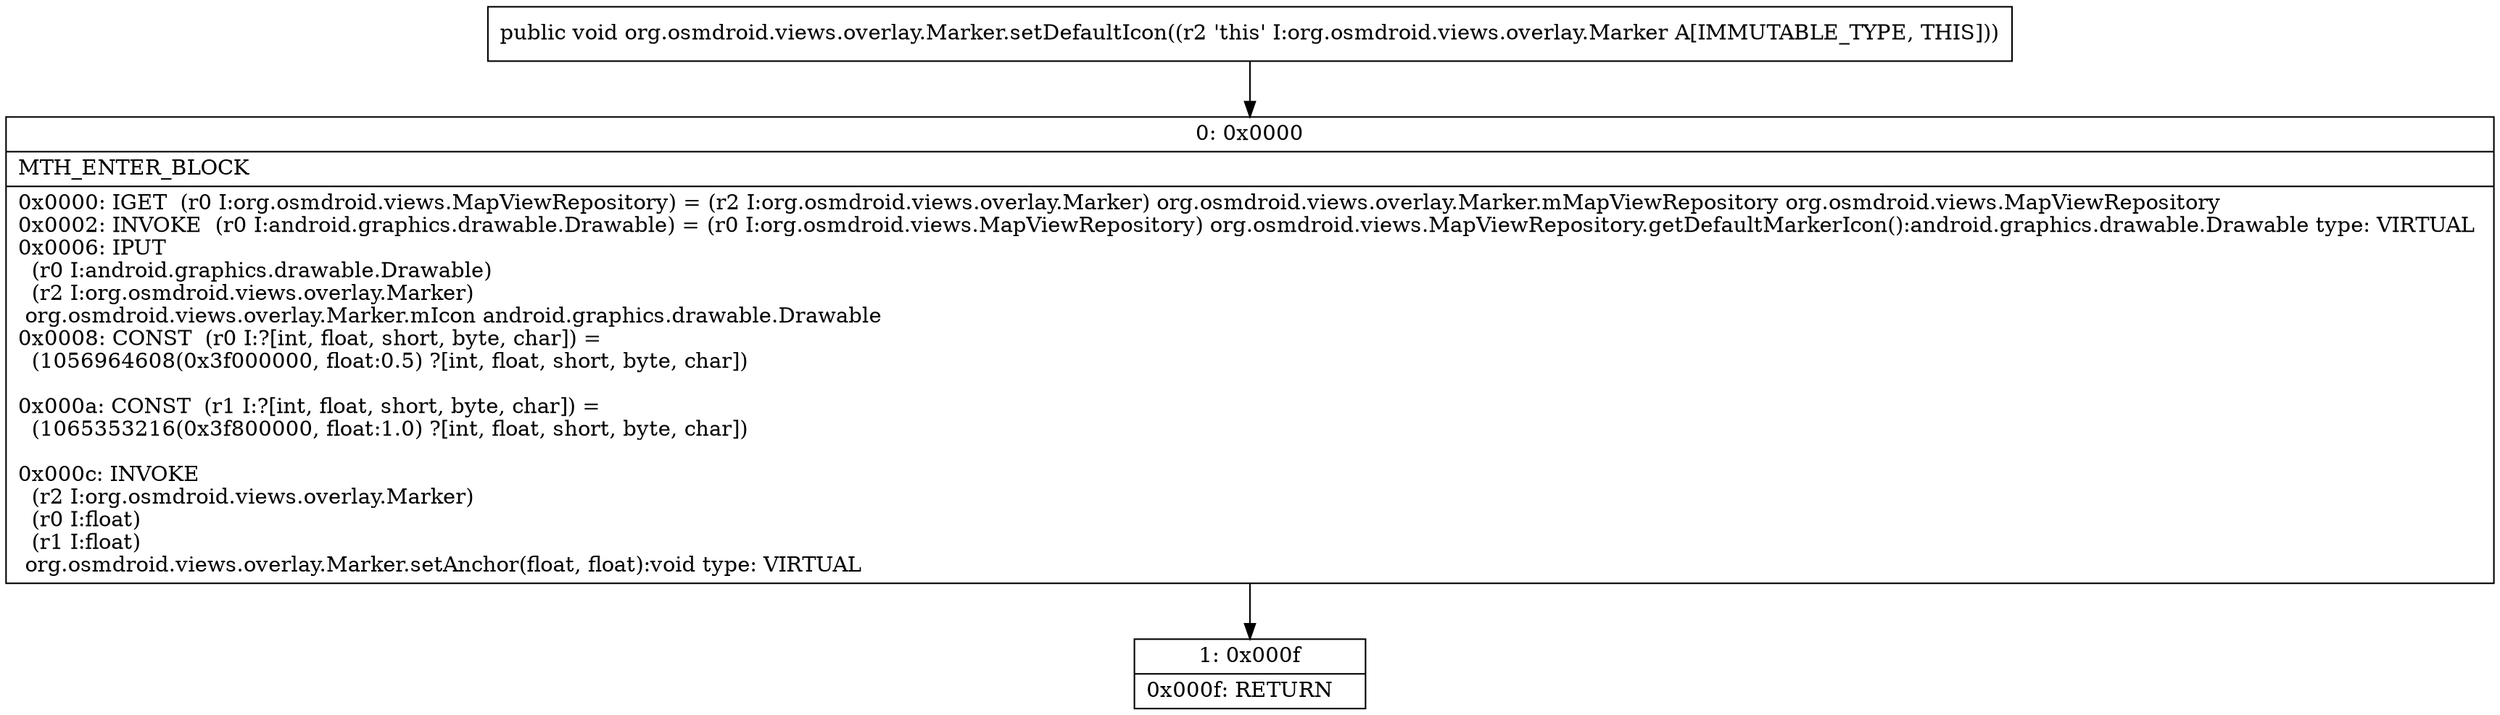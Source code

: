 digraph "CFG fororg.osmdroid.views.overlay.Marker.setDefaultIcon()V" {
Node_0 [shape=record,label="{0\:\ 0x0000|MTH_ENTER_BLOCK\l|0x0000: IGET  (r0 I:org.osmdroid.views.MapViewRepository) = (r2 I:org.osmdroid.views.overlay.Marker) org.osmdroid.views.overlay.Marker.mMapViewRepository org.osmdroid.views.MapViewRepository \l0x0002: INVOKE  (r0 I:android.graphics.drawable.Drawable) = (r0 I:org.osmdroid.views.MapViewRepository) org.osmdroid.views.MapViewRepository.getDefaultMarkerIcon():android.graphics.drawable.Drawable type: VIRTUAL \l0x0006: IPUT  \l  (r0 I:android.graphics.drawable.Drawable)\l  (r2 I:org.osmdroid.views.overlay.Marker)\l org.osmdroid.views.overlay.Marker.mIcon android.graphics.drawable.Drawable \l0x0008: CONST  (r0 I:?[int, float, short, byte, char]) = \l  (1056964608(0x3f000000, float:0.5) ?[int, float, short, byte, char])\l \l0x000a: CONST  (r1 I:?[int, float, short, byte, char]) = \l  (1065353216(0x3f800000, float:1.0) ?[int, float, short, byte, char])\l \l0x000c: INVOKE  \l  (r2 I:org.osmdroid.views.overlay.Marker)\l  (r0 I:float)\l  (r1 I:float)\l org.osmdroid.views.overlay.Marker.setAnchor(float, float):void type: VIRTUAL \l}"];
Node_1 [shape=record,label="{1\:\ 0x000f|0x000f: RETURN   \l}"];
MethodNode[shape=record,label="{public void org.osmdroid.views.overlay.Marker.setDefaultIcon((r2 'this' I:org.osmdroid.views.overlay.Marker A[IMMUTABLE_TYPE, THIS])) }"];
MethodNode -> Node_0;
Node_0 -> Node_1;
}

